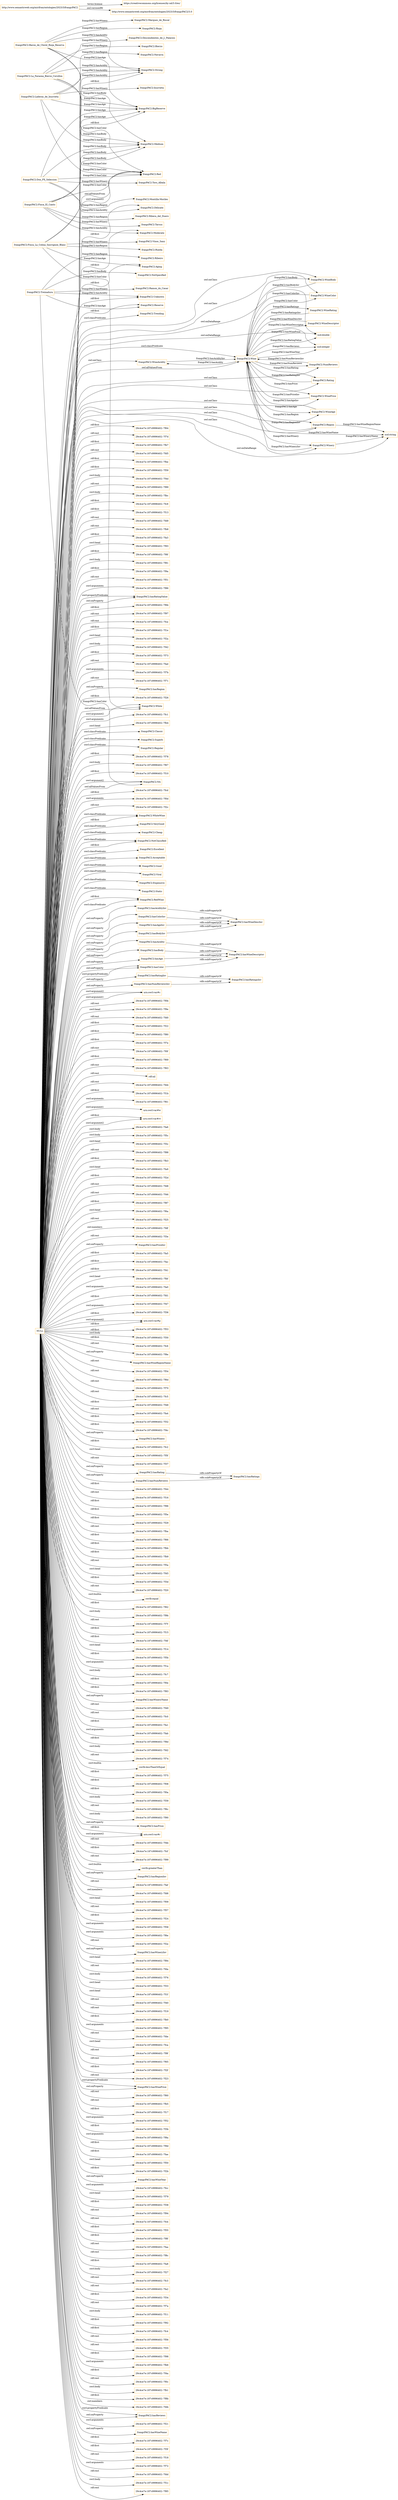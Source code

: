 digraph ar2dtool_diagram { 
rankdir=LR;
size="1501"
node [shape = rectangle, color="orange"]; "frangcPAC2:Trending" "frangcPAC2:WineAcidity" "frangcPAC2:NumReviews" "frangcPAC2:Aging" "frangcPAC2:Classic" "frangcPAC2:Rating" "frangcPAC2:Superb" "frangcPAC2:NotSpecified" "frangcPAC2:Medium" "frangcPAC2:Regular" "frangcPAC2:WinePrice" "frangcPAC2:WineAge" "frangcPAC2:Unknown" "frangcPAC2:WhiteWine" "frangcPAC2:Moderate" "frangcPAC2:VeryGood" "frangcPAC2:Region" "frangcPAC2:Wine" "frangcPAC2:Cheap" "frangcPAC2:NotClassified" "frangcPAC2:Excellent" "frangcPAC2:Acceptable" "frangcPAC2:NA" "frangcPAC2:Good" "frangcPAC2:Red" "frangcPAC2:Delicate" "frangcPAC2:BigReserve" "frangcPAC2:WineDescriptor" "frangcPAC2:WineBody" "frangcPAC2:Strong" "frangcPAC2:WineColor" "frangcPAC2:Winery" "frangcPAC2:Reserve" "frangcPAC2:Viral" "frangcPAC2:Expensive" "frangcPAC2:Static" "frangcPAC2:WineRating" "frangcPAC2:RedWine" "frangcPAC2:White" ; /*classes style*/
	"frangcPAC2:hasBodyInv" -> "frangcPAC2:hasWineDescInv" [ label = "rdfs:subPropertyOf" ];
	"frangcPAC2:hasAcidityInv" -> "frangcPAC2:hasWineDescInv" [ label = "rdfs:subPropertyOf" ];
	"frangcPAC2:hasColor" -> "frangcPAC2:hasWineDescriptor" [ label = "rdfs:subPropertyOf" ];
	"frangcPAC2:hasAcidity" -> "frangcPAC2:hasWineDescriptor" [ label = "rdfs:subPropertyOf" ];
	"frangcPAC2:hasBody" -> "frangcPAC2:hasWineDescriptor" [ label = "rdfs:subPropertyOf" ];
	"frangcPAC2:Baron_de_Chirel_Rioja_Reserva" -> "frangcPAC2:Medium" [ label = "frangcPAC2:hasBody" ];
	"frangcPAC2:Baron_de_Chirel_Rioja_Reserva" -> "frangcPAC2:Red" [ label = "frangcPAC2:hasColor" ];
	"frangcPAC2:Baron_de_Chirel_Rioja_Reserva" -> "frangcPAC2:BigReserve" [ label = "frangcPAC2:hasAge" ];
	"frangcPAC2:Baron_de_Chirel_Rioja_Reserva" -> "frangcPAC2:Strong" [ label = "frangcPAC2:hasAcidity" ];
	"frangcPAC2:Baron_de_Chirel_Rioja_Reserva" -> "frangcPAC2:Rioja" [ label = "frangcPAC2:hasRegion" ];
	"frangcPAC2:Baron_de_Chirel_Rioja_Reserva" -> "frangcPAC2:Marques_de_Riscal" [ label = "frangcPAC2:hasWinery" ];
	"frangcPAC2:hasNumReviewsInv" -> "frangcPAC2:hasRatingsInv" [ label = "rdfs:subPropertyOf" ];
	"http://www.semanticweb.org/mirifran/ontologies/2023/3/frangcPAC2" -> "https://creativecommons.org/licenses/by-nd/3.0/es/" [ label = "terms:license" ];
	"http://www.semanticweb.org/mirifran/ontologies/2023/3/frangcPAC2" -> "http://www.semanticweb.org/mirifran/ontologies/2023/3/frangcPAC2/3.0" [ label = "owl:versionIRI" ];
	"frangcPAC2:La_Faraona_Bierzo_Corullon" -> "frangcPAC2:Red" [ label = "frangcPAC2:hasColor" ];
	"frangcPAC2:La_Faraona_Bierzo_Corullon" -> "frangcPAC2:Bierzo" [ label = "frangcPAC2:hasRegion" ];
	"frangcPAC2:La_Faraona_Bierzo_Corullon" -> "frangcPAC2:Medium" [ label = "frangcPAC2:hasBody" ];
	"frangcPAC2:La_Faraona_Bierzo_Corullon" -> "frangcPAC2:Strong" [ label = "frangcPAC2:hasAcidity" ];
	"frangcPAC2:La_Faraona_Bierzo_Corullon" -> "frangcPAC2:BigReserve" [ label = "frangcPAC2:hasAge" ];
	"frangcPAC2:La_Faraona_Bierzo_Corullon" -> "frangcPAC2:Descendientes_de_J._Palacios" [ label = "frangcPAC2:hasWinery" ];
	"NULL" -> "urn:swrl:var#c" [ label = "swrl:argument1" ];
	"NULL" -> "29c4ce7e:187c9996402:-7f0b" [ label = "rdf:rest" ];
	"NULL" -> "frangcPAC2:hasAcidityInv" [ label = "owl:onProperty" ];
	"NULL" -> "29c4ce7e:187c9996402:-7f9e" [ label = "swrl:head" ];
	"NULL" -> "29c4ce7e:187c9996402:-7fd0" [ label = "rdf:rest" ];
	"NULL" -> "frangcPAC2:Unknown" [ label = "rdf:first" ];
	"NULL" -> "29c4ce7e:187c9996402:-7f22" [ label = "rdf:first" ];
	"NULL" -> "29c4ce7e:187c9996402:-7f80" [ label = "rdf:first" ];
	"NULL" -> "frangcPAC2:NumReviews" [ label = "owl:onClass" ];
	"NULL" -> "29c4ce7e:187c9996402:-7f7e" [ label = "rdf:first" ];
	"NULL" -> "29c4ce7e:187c9996402:-7f0f" [ label = "rdf:rest" ];
	"NULL" -> "29c4ce7e:187c9996402:-7f69" [ label = "rdf:first" ];
	"NULL" -> "29c4ce7e:187c9996402:-7f63" [ label = "rdf:rest" ];
	"NULL" -> "rdf:nil" [ label = "rdf:rest" ];
	"NULL" -> "29c4ce7e:187c9996402:-7fd4" [ label = "rdf:rest" ];
	"NULL" -> "29c4ce7e:187c9996402:-7f1b" [ label = "rdf:first" ];
	"NULL" -> "29c4ce7e:187c9996402:-7f61" [ label = "swrl:arguments" ];
	"NULL" -> "frangcPAC2:Viral" [ label = "swrl:classPredicate" ];
	"NULL" -> "urn:swrl:var#w" [ label = "swrl:argument1" ];
	"NULL" -> "urn:swrl:var#rv" [ label = "swrl:argument2" ];
	"NULL" -> "29c4ce7e:187c9996402:-7fa6" [ label = "swrl:body" ];
	"NULL" -> "frangcPAC2:hasColor" [ label = "owl:onProperty" ];
	"NULL" -> "29c4ce7e:187c9996402:-7f5c" [ label = "swrl:body" ];
	"NULL" -> "29c4ce7e:187c9996402:-7f3c" [ label = "swrl:head" ];
	"NULL" -> "29c4ce7e:187c9996402:-7f88" [ label = "rdf:rest" ];
	"NULL" -> "29c4ce7e:187c9996402:-7fb3" [ label = "rdf:first" ];
	"NULL" -> "29c4ce7e:187c9996402:-7fa9" [ label = "swrl:head" ];
	"NULL" -> "29c4ce7e:187c9996402:-7f2d" [ label = "rdf:first" ];
	"NULL" -> "29c4ce7e:187c9996402:-7fd8" [ label = "rdf:rest" ];
	"NULL" -> "29c4ce7e:187c9996402:-7f46" [ label = "rdf:rest" ];
	"NULL" -> "frangcPAC2:Trending" [ label = "swrl:classPredicate" ];
	"NULL" -> "29c4ce7e:187c9996402:-7f87" [ label = "rdf:first" ];
	"NULL" -> "29c4ce7e:187c9996402:-7f6a" [ label = "swrl:head" ];
	"NULL" -> "29c4ce7e:187c9996402:-7f25" [ label = "rdf:rest" ];
	"NULL" -> "frangcPAC2:Good" [ label = "swrl:classPredicate" ];
	"NULL" -> "29c4ce7e:187c9996402:-7fdf" [ label = "owl:members" ];
	"NULL" -> "29c4ce7e:187c9996402:-7f3e" [ label = "rdf:rest" ];
	"NULL" -> "frangcPAC2:Classic" [ label = "swrl:classPredicate" ];
	"NULL" -> "frangcPAC2:hasPriceInv" [ label = "owl:onProperty" ];
	"NULL" -> "29c4ce7e:187c9996402:-7fa5" [ label = "rdf:first" ];
	"NULL" -> "frangcPAC2:BigReserve" [ label = "rdf:first" ];
	"NULL" -> "29c4ce7e:187c9996402:-7fac" [ label = "rdf:first" ];
	"NULL" -> "frangcPAC2:Wine" [ label = "swrl:classPredicate" ];
	"NULL" -> "29c4ce7e:187c9996402:-7f41" [ label = "rdf:first" ];
	"NULL" -> "frangcPAC2:Moderate" [ label = "rdf:first" ];
	"NULL" -> "29c4ce7e:187c9996402:-7fbf" [ label = "swrl:head" ];
	"NULL" -> "29c4ce7e:187c9996402:-7fa0" [ label = "swrl:arguments" ];
	"NULL" -> "frangcPAC2:WineColor" [ label = "owl:onClass" ];
	"NULL" -> "29c4ce7e:187c9996402:-7fd1" [ label = "rdf:first" ];
	"NULL" -> "29c4ce7e:187c9996402:-7f47" [ label = "swrl:arguments" ];
	"NULL" -> "29c4ce7e:187c9996402:-7f36" [ label = "rdf:first" ];
	"NULL" -> "urn:swrl:var#p" [ label = "rdf:first" ];
	"NULL" -> "29c4ce7e:187c9996402:-7f53" [ label = "rdf:first" ];
	"NULL" -> "frangcPAC2:RedWine" [ label = "swrl:classPredicate" ];
	"NULL" -> "29c4ce7e:187c9996402:-7f30" [ label = "swrl:body" ];
	"NULL" -> "29c4ce7e:187c9996402:-7fc6" [ label = "rdf:first" ];
	"NULL" -> "29c4ce7e:187c9996402:-7f8e" [ label = "rdf:rest" ];
	"NULL" -> "xsd:double" [ label = "owl:onDataRange" ];
	"NULL" -> "frangcPAC2:hasWineRegionName" [ label = "owl:onProperty" ];
	"NULL" -> "29c4ce7e:187c9996402:-7f54" [ label = "rdf:rest" ];
	"NULL" -> "29c4ce7e:187c9996402:-7f6d" [ label = "rdf:rest" ];
	"NULL" -> "29c4ce7e:187c9996402:-7f70" [ label = "rdf:rest" ];
	"NULL" -> "29c4ce7e:187c9996402:-7fc5" [ label = "rdf:rest" ];
	"NULL" -> "frangcPAC2:WinePrice" [ label = "owl:onClass" ];
	"NULL" -> "29c4ce7e:187c9996402:-7f48" [ label = "rdf:first" ];
	"NULL" -> "29c4ce7e:187c9996402:-7fa4" [ label = "rdf:rest" ];
	"NULL" -> "frangcPAC2:VeryGood" [ label = "swrl:classPredicate" ];
	"NULL" -> "29c4ce7e:187c9996402:-7f32" [ label = "rdf:first" ];
	"NULL" -> "29c4ce7e:187c9996402:-7f4c" [ label = "rdf:first" ];
	"NULL" -> "frangcPAC2:hasWinery" [ label = "owl:onProperty" ];
	"NULL" -> "29c4ce7e:187c9996402:-7fc2" [ label = "rdf:first" ];
	"NULL" -> "29c4ce7e:187c9996402:-7f5f" [ label = "swrl:head" ];
	"NULL" -> "29c4ce7e:187c9996402:-7f37" [ label = "rdf:rest" ];
	"NULL" -> "frangcPAC2:hasNumReviews" [ label = "owl:onProperty" ];
	"NULL" -> "frangcPAC2:Delicate" [ label = "rdf:first" ];
	"NULL" -> "29c4ce7e:187c9996402:-7f44" [ label = "rdf:first" ];
	"NULL" -> "29c4ce7e:187c9996402:-7f16" [ label = "rdf:rest" ];
	"NULL" -> "29c4ce7e:187c9996402:-7f96" [ label = "rdf:first" ];
	"NULL" -> "29c4ce7e:187c9996402:-7f5e" [ label = "rdf:first" ];
	"NULL" -> "urn:swrl:var#p" [ label = "swrl:argument2" ];
	"NULL" -> "29c4ce7e:187c9996402:-7f29" [ label = "rdf:first" ];
	"NULL" -> "29c4ce7e:187c9996402:-7fba" [ label = "rdf:rest" ];
	"NULL" -> "29c4ce7e:187c9996402:-7f66" [ label = "rdf:first" ];
	"NULL" -> "29c4ce7e:187c9996402:-7fbb" [ label = "rdf:first" ];
	"NULL" -> "29c4ce7e:187c9996402:-7fb9" [ label = "rdf:first" ];
	"NULL" -> "frangcPAC2:hasRating" [ label = "owl:onProperty" ];
	"NULL" -> "29c4ce7e:187c9996402:-7f5a" [ label = "rdf:rest" ];
	"NULL" -> "29c4ce7e:187c9996402:-7f45" [ label = "swrl:head" ];
	"NULL" -> "29c4ce7e:187c9996402:-7f3d" [ label = "rdf:first" ];
	"NULL" -> "29c4ce7e:187c9996402:-7f20" [ label = "rdf:rest" ];
	"NULL" -> "swrlb:equal" [ label = "swrl:builtin" ];
	"NULL" -> "xsd:string" [ label = "owl:onDataRange" ];
	"NULL" -> "29c4ce7e:187c9996402:-7f62" [ label = "rdf:first" ];
	"NULL" -> "frangcPAC2:White" [ label = "owl:allValuesFrom" ];
	"NULL" -> "29c4ce7e:187c9996402:-7f9b" [ label = "swrl:body" ];
	"NULL" -> "frangcPAC2:hasBodyInv" [ label = "owl:onProperty" ];
	"NULL" -> "29c4ce7e:187c9996402:-7f7f" [ label = "rdf:rest" ];
	"NULL" -> "29c4ce7e:187c9996402:-7f15" [ label = "rdf:first" ];
	"NULL" -> "29c4ce7e:187c9996402:-7f4f" [ label = "rdf:first" ];
	"NULL" -> "29c4ce7e:187c9996402:-7f14" [ label = "swrl:head" ];
	"NULL" -> "frangcPAC2:WineAcidity" [ label = "owl:onClass" ];
	"NULL" -> "frangcPAC2:hasBody" [ label = "owl:onProperty" ];
	"NULL" -> "frangcPAC2:hasColorInv" [ label = "owl:onProperty" ];
	"NULL" -> "29c4ce7e:187c9996402:-7f5b" [ label = "rdf:first" ];
	"NULL" -> "frangcPAC2:WineBody" [ label = "owl:onClass" ];
	"NULL" -> "29c4ce7e:187c9996402:-7f1a" [ label = "swrl:arguments" ];
	"NULL" -> "29c4ce7e:187c9996402:-7fc7" [ label = "swrl:body" ];
	"NULL" -> "29c4ce7e:187c9996402:-7f0e" [ label = "rdf:first" ];
	"NULL" -> "frangcPAC2:hasAgeInv" [ label = "owl:onProperty" ];
	"NULL" -> "29c4ce7e:187c9996402:-7f83" [ label = "rdf:first" ];
	"NULL" -> "frangcPAC2:hasWineryName" [ label = "owl:onProperty" ];
	"NULL" -> "29c4ce7e:187c9996402:-7f49" [ label = "rdf:rest" ];
	"NULL" -> "29c4ce7e:187c9996402:-7fc0" [ label = "rdf:rest" ];
	"NULL" -> "frangcPAC2:NotClassified" [ label = "rdf:first" ];
	"NULL" -> "frangcPAC2:Wine" [ label = "owl:allValuesFrom" ];
	"NULL" -> "29c4ce7e:187c9996402:-7fa1" [ label = "rdf:first" ];
	"NULL" -> "29c4ce7e:187c9996402:-7fab" [ label = "swrl:arguments" ];
	"NULL" -> "29c4ce7e:187c9996402:-7f8d" [ label = "rdf:first" ];
	"NULL" -> "29c4ce7e:187c9996402:-7fd2" [ label = "swrl:body" ];
	"NULL" -> "29c4ce7e:187c9996402:-7f74" [ label = "rdf:rest" ];
	"NULL" -> "swrlb:lessThanOrEqual" [ label = "swrl:builtin" ];
	"NULL" -> "29c4ce7e:187c9996402:-7f75" [ label = "rdf:first" ];
	"NULL" -> "29c4ce7e:187c9996402:-7f08" [ label = "rdf:first" ];
	"NULL" -> "29c4ce7e:187c9996402:-7f0a" [ label = "rdf:first" ];
	"NULL" -> "frangcPAC2:hasAcidity" [ label = "owl:onProperty" ];
	"NULL" -> "29c4ce7e:187c9996402:-7f39" [ label = "swrl:body" ];
	"NULL" -> "29c4ce7e:187c9996402:-7f6c" [ label = "rdf:rest" ];
	"NULL" -> "29c4ce7e:187c9996402:-7f90" [ label = "swrl:body" ];
	"NULL" -> "frangcPAC2:hasPrice" [ label = "owl:onProperty" ];
	"NULL" -> "urn:swrl:var#r" [ label = "swrl:argument2" ];
	"NULL" -> "29c4ce7e:187c9996402:-7f4b" [ label = "rdf:rest" ];
	"NULL" -> "29c4ce7e:187c9996402:-7fcf" [ label = "rdf:first" ];
	"NULL" -> "29c4ce7e:187c9996402:-7f99" [ label = "rdf:rest" ];
	"NULL" -> "swrlb:greaterThan" [ label = "swrl:builtin" ];
	"NULL" -> "frangcPAC2:hasRegionInv" [ label = "owl:onProperty" ];
	"NULL" -> "29c4ce7e:187c9996402:-7faf" [ label = "rdf:rest" ];
	"NULL" -> "29c4ce7e:187c9996402:-7fd6" [ label = "owl:members" ];
	"NULL" -> "29c4ce7e:187c9996402:-7f09" [ label = "swrl:head" ];
	"NULL" -> "29c4ce7e:187c9996402:-7f57" [ label = "rdf:rest" ];
	"NULL" -> "frangcPAC2:NotClassified" [ label = "swrl:classPredicate" ];
	"NULL" -> "29c4ce7e:187c9996402:-7f24" [ label = "rdf:first" ];
	"NULL" -> "29c4ce7e:187c9996402:-7f58" [ label = "swrl:arguments" ];
	"NULL" -> "frangcPAC2:Acceptable" [ label = "swrl:classPredicate" ];
	"NULL" -> "frangcPAC2:Aging" [ label = "rdf:first" ];
	"NULL" -> "29c4ce7e:187c9996402:-7f6e" [ label = "swrl:arguments" ];
	"NULL" -> "frangcPAC2:Superb" [ label = "swrl:classPredicate" ];
	"NULL" -> "29c4ce7e:187c9996402:-7f2e" [ label = "rdf:rest" ];
	"NULL" -> "frangcPAC2:hasWineryInv" [ label = "owl:onProperty" ];
	"NULL" -> "29c4ce7e:187c9996402:-7f84" [ label = "swrl:head" ];
	"NULL" -> "29c4ce7e:187c9996402:-7fda" [ label = "rdf:rest" ];
	"NULL" -> "frangcPAC2:NA" [ label = "swrl:argument2" ];
	"NULL" -> "29c4ce7e:187c9996402:-7f76" [ label = "swrl:body" ];
	"NULL" -> "29c4ce7e:187c9996402:-7f33" [ label = "swrl:head" ];
	"NULL" -> "29c4ce7e:187c9996402:-7f1f" [ label = "swrl:head" ];
	"NULL" -> "29c4ce7e:187c9996402:-7f40" [ label = "rdf:rest" ];
	"NULL" -> "29c4ce7e:187c9996402:-7f19" [ label = "rdf:rest" ];
	"NULL" -> "29c4ce7e:187c9996402:-7fb0" [ label = "rdf:first" ];
	"NULL" -> "29c4ce7e:187c9996402:-7f95" [ label = "swrl:arguments" ];
	"NULL" -> "29c4ce7e:187c9996402:-7fde" [ label = "rdf:rest" ];
	"NULL" -> "frangcPAC2:Winery" [ label = "owl:onClass" ];
	"NULL" -> "29c4ce7e:187c9996402:-7fca" [ label = "swrl:head" ];
	"NULL" -> "29c4ce7e:187c9996402:-7f9f" [ label = "rdf:rest" ];
	"NULL" -> "29c4ce7e:187c9996402:-7f65" [ label = "rdf:rest" ];
	"NULL" -> "29c4ce7e:187c9996402:-7f2f" [ label = "rdf:first" ];
	"NULL" -> "29c4ce7e:187c9996402:-7f23" [ label = "rdf:rest" ];
	"NULL" -> "frangcPAC2:hasWinePrice" [ label = "owl:onProperty" ];
	"NULL" -> "29c4ce7e:187c9996402:-7f60" [ label = "rdf:rest" ];
	"NULL" -> "29c4ce7e:187c9996402:-7fb5" [ label = "rdf:rest" ];
	"NULL" -> "29c4ce7e:187c9996402:-7f17" [ label = "rdf:first" ];
	"NULL" -> "29c4ce7e:187c9996402:-7f52" [ label = "swrl:arguments" ];
	"NULL" -> "29c4ce7e:187c9996402:-7f3b" [ label = "rdf:first" ];
	"NULL" -> "29c4ce7e:187c9996402:-7f8a" [ label = "swrl:arguments" ];
	"NULL" -> "29c4ce7e:187c9996402:-7f9d" [ label = "rdf:first" ];
	"NULL" -> "29c4ce7e:187c9996402:-7fae" [ label = "rdf:first" ];
	"NULL" -> "29c4ce7e:187c9996402:-7f50" [ label = "swrl:head" ];
	"NULL" -> "29c4ce7e:187c9996402:-7f2b" [ label = "rdf:first" ];
	"NULL" -> "frangcPAC2:hasWineYear" [ label = "owl:onProperty" ];
	"NULL" -> "29c4ce7e:187c9996402:-7fcc" [ label = "swrl:arguments" ];
	"NULL" -> "frangcPAC2:Excellent" [ label = "swrl:classPredicate" ];
	"NULL" -> "frangcPAC2:hasNumReviewsInv" [ label = "owl:onProperty" ];
	"NULL" -> "29c4ce7e:187c9996402:-7f79" [ label = "swrl:head" ];
	"NULL" -> "urn:swrl:var#rv" [ label = "rdf:first" ];
	"NULL" -> "29c4ce7e:187c9996402:-7f38" [ label = "rdf:first" ];
	"NULL" -> "urn:swrl:var#r" [ label = "rdf:first" ];
	"NULL" -> "29c4ce7e:187c9996402:-7f94" [ label = "rdf:rest" ];
	"NULL" -> "frangcPAC2:Regular" [ label = "swrl:classPredicate" ];
	"NULL" -> "29c4ce7e:187c9996402:-7fcb" [ label = "rdf:rest" ];
	"NULL" -> "29c4ce7e:187c9996402:-7f55" [ label = "rdf:first" ];
	"NULL" -> "29c4ce7e:187c9996402:-7f8f" [ label = "rdf:first" ];
	"NULL" -> "29c4ce7e:187c9996402:-7faa" [ label = "rdf:rest" ];
	"NULL" -> "29c4ce7e:187c9996402:-7f8c" [ label = "rdf:rest" ];
	"NULL" -> "29c4ce7e:187c9996402:-7fa8" [ label = "rdf:first" ];
	"NULL" -> "29c4ce7e:187c9996402:-7f27" [ label = "swrl:body" ];
	"NULL" -> "29c4ce7e:187c9996402:-7fc3" [ label = "rdf:rest" ];
	"NULL" -> "29c4ce7e:187c9996402:-7fa2" [ label = "rdf:rest" ];
	"NULL" -> "29c4ce7e:187c9996402:-7f34" [ label = "rdf:first" ];
	"NULL" -> "xsd:integer" [ label = "owl:onDataRange" ];
	"NULL" -> "29c4ce7e:187c9996402:-7f7a" [ label = "rdf:rest" ];
	"NULL" -> "29c4ce7e:187c9996402:-7f11" [ label = "swrl:body" ];
	"NULL" -> "29c4ce7e:187c9996402:-7f92" [ label = "rdf:first" ];
	"NULL" -> "frangcPAC2:Expensive" [ label = "swrl:classPredicate" ];
	"NULL" -> "29c4ce7e:187c9996402:-7fc4" [ label = "rdf:first" ];
	"NULL" -> "29c4ce7e:187c9996402:-7f56" [ label = "rdf:rest" ];
	"NULL" -> "29c4ce7e:187c9996402:-7f35" [ label = "rdf:rest" ];
	"NULL" -> "29c4ce7e:187c9996402:-7f98" [ label = "rdf:first" ];
	"NULL" -> "29c4ce7e:187c9996402:-7fb6" [ label = "swrl:arguments" ];
	"NULL" -> "29c4ce7e:187c9996402:-7f4a" [ label = "rdf:first" ];
	"NULL" -> "29c4ce7e:187c9996402:-7f0c" [ label = "rdf:rest" ];
	"NULL" -> "29c4ce7e:187c9996402:-7fb1" [ label = "swrl:body" ];
	"NULL" -> "29c4ce7e:187c9996402:-7f8b" [ label = "rdf:first" ];
	"NULL" -> "frangcPAC2:Red" [ label = "swrl:argument2" ];
	"NULL" -> "29c4ce7e:187c9996402:-7fdb" [ label = "owl:members" ];
	"NULL" -> "frangcPAC2:hasReviews" [ label = "owl:onProperty" ];
	"NULL" -> "29c4ce7e:187c9996402:-7f21" [ label = "swrl:arguments" ];
	"NULL" -> "frangcPAC2:hasWineName" [ label = "owl:onProperty" ];
	"NULL" -> "29c4ce7e:187c9996402:-7f7c" [ label = "rdf:first" ];
	"NULL" -> "29c4ce7e:187c9996402:-7f3f" [ label = "rdf:first" ];
	"NULL" -> "29c4ce7e:187c9996402:-7f18" [ label = "rdf:rest" ];
	"NULL" -> "frangcPAC2:hasWinePrice" [ label = "swrl:propertyPredicate" ];
	"NULL" -> "29c4ce7e:187c9996402:-7f72" [ label = "swrl:arguments" ];
	"NULL" -> "29c4ce7e:187c9996402:-7fdd" [ label = "rdf:rest" ];
	"NULL" -> "29c4ce7e:187c9996402:-7f1c" [ label = "swrl:body" ];
	"NULL" -> "29c4ce7e:187c9996402:-7f85" [ label = "rdf:rest" ];
	"NULL" -> "frangcPAC2:Static" [ label = "swrl:classPredicate" ];
	"NULL" -> "frangcPAC2:Region" [ label = "owl:onClass" ];
	"NULL" -> "29c4ce7e:187c9996402:-7f64" [ label = "rdf:first" ];
	"NULL" -> "29c4ce7e:187c9996402:-7f7d" [ label = "rdf:rest" ];
	"NULL" -> "29c4ce7e:187c9996402:-7fb7" [ label = "rdf:first" ];
	"NULL" -> "29c4ce7e:187c9996402:-7fd5" [ label = "rdf:rest" ];
	"NULL" -> "frangcPAC2:NA" [ label = "owl:allValuesFrom" ];
	"NULL" -> "frangcPAC2:White" [ label = "swrl:argument2" ];
	"NULL" -> "frangcPAC2:WineAge" [ label = "owl:onClass" ];
	"NULL" -> "29c4ce7e:187c9996402:-7fbe" [ label = "rdf:first" ];
	"NULL" -> "29c4ce7e:187c9996402:-7f59" [ label = "rdf:first" ];
	"NULL" -> "29c4ce7e:187c9996402:-7f4d" [ label = "swrl:body" ];
	"NULL" -> "urn:swrl:var#c" [ label = "swrl:argument2" ];
	"NULL" -> "frangcPAC2:RedWine" [ label = "rdf:first" ];
	"NULL" -> "29c4ce7e:187c9996402:-7f89" [ label = "rdf:rest" ];
	"NULL" -> "29c4ce7e:187c9996402:-7fbc" [ label = "swrl:body" ];
	"NULL" -> "29c4ce7e:187c9996402:-7fc9" [ label = "rdf:first" ];
	"NULL" -> "frangcPAC2:Rating" [ label = "owl:onClass" ];
	"NULL" -> "29c4ce7e:187c9996402:-7f13" [ label = "rdf:first" ];
	"NULL" -> "29c4ce7e:187c9996402:-7fd9" [ label = "rdf:rest" ];
	"NULL" -> "frangcPAC2:hasRatingInv" [ label = "owl:onProperty" ];
	"NULL" -> "frangcPAC2:WhiteWine" [ label = "rdf:first" ];
	"NULL" -> "29c4ce7e:187c9996402:-7fb8" [ label = "rdf:rest" ];
	"NULL" -> "frangcPAC2:Cheap" [ label = "swrl:classPredicate" ];
	"NULL" -> "29c4ce7e:187c9996402:-7fa3" [ label = "rdf:first" ];
	"NULL" -> "29c4ce7e:187c9996402:-7f93" [ label = "swrl:head" ];
	"NULL" -> "29c4ce7e:187c9996402:-7f6f" [ label = "rdf:first" ];
	"NULL" -> "29c4ce7e:187c9996402:-7f81" [ label = "swrl:body" ];
	"NULL" -> "29c4ce7e:187c9996402:-7f9a" [ label = "rdf:first" ];
	"NULL" -> "frangcPAC2:hasReviews" [ label = "swrl:propertyPredicate" ];
	"NULL" -> "29c4ce7e:187c9996402:-7f51" [ label = "rdf:rest" ];
	"NULL" -> "29c4ce7e:187c9996402:-7f86" [ label = "swrl:arguments" ];
	"NULL" -> "frangcPAC2:hasRatingValue" [ label = "owl:onProperty" ];
	"NULL" -> "frangcPAC2:WhiteWine" [ label = "swrl:classPredicate" ];
	"NULL" -> "29c4ce7e:187c9996402:-7f6b" [ label = "rdf:first" ];
	"NULL" -> "29c4ce7e:187c9996402:-7f97" [ label = "rdf:rest" ];
	"NULL" -> "frangcPAC2:hasColor" [ label = "swrl:propertyPredicate" ];
	"NULL" -> "frangcPAC2:Reserve" [ label = "rdf:first" ];
	"NULL" -> "29c4ce7e:187c9996402:-7fce" [ label = "rdf:rest" ];
	"NULL" -> "29c4ce7e:187c9996402:-7f1e" [ label = "rdf:first" ];
	"NULL" -> "29c4ce7e:187c9996402:-7f2a" [ label = "swrl:head" ];
	"NULL" -> "29c4ce7e:187c9996402:-7f42" [ label = "swrl:body" ];
	"NULL" -> "29c4ce7e:187c9996402:-7f73" [ label = "rdf:first" ];
	"NULL" -> "29c4ce7e:187c9996402:-7fad" [ label = "rdf:rest" ];
	"NULL" -> "29c4ce7e:187c9996402:-7f7b" [ label = "swrl:arguments" ];
	"NULL" -> "29c4ce7e:187c9996402:-7f71" [ label = "rdf:rest" ];
	"NULL" -> "frangcPAC2:hasRegion" [ label = "owl:onProperty" ];
	"NULL" -> "frangcPAC2:hasAge" [ label = "owl:onProperty" ];
	"NULL" -> "29c4ce7e:187c9996402:-7f26" [ label = "rdf:first" ];
	"NULL" -> "29c4ce7e:187c9996402:-7fc1" [ label = "swrl:arguments" ];
	"NULL" -> "29c4ce7e:187c9996402:-7fb4" [ label = "swrl:head" ];
	"NULL" -> "29c4ce7e:187c9996402:-7f78" [ label = "rdf:first" ];
	"NULL" -> "29c4ce7e:187c9996402:-7f67" [ label = "swrl:body" ];
	"NULL" -> "frangcPAC2:Red" [ label = "owl:allValuesFrom" ];
	"NULL" -> "29c4ce7e:187c9996402:-7f10" [ label = "rdf:first" ];
	"NULL" -> "29c4ce7e:187c9996402:-7fcd" [ label = "rdf:first" ];
	"NULL" -> "frangcPAC2:hasRatingValue" [ label = "swrl:propertyPredicate" ];
	"NULL" -> "frangcPAC2:Strong" [ label = "rdf:first" ];
	"NULL" -> "29c4ce7e:187c9996402:-7f0d" [ label = "swrl:arguments" ];
	"NULL" -> "29c4ce7e:187c9996402:-7f2c" [ label = "rdf:rest" ];
	"frangcPAC2:hasColorInv" -> "frangcPAC2:hasWineDescInv" [ label = "rdfs:subPropertyOf" ];
	"frangcPAC2:Finca_La_Colina_Sauvignon_Blanc" -> "frangcPAC2:Vinos_Sanz" [ label = "frangcPAC2:hasWinery" ];
	"frangcPAC2:Finca_La_Colina_Sauvignon_Blanc" -> "frangcPAC2:Aging" [ label = "frangcPAC2:hasAge" ];
	"frangcPAC2:Finca_La_Colina_Sauvignon_Blanc" -> "frangcPAC2:Strong" [ label = "frangcPAC2:hasAcidity" ];
	"frangcPAC2:Finca_La_Colina_Sauvignon_Blanc" -> "frangcPAC2:Medium" [ label = "frangcPAC2:hasBody" ];
	"frangcPAC2:Finca_La_Colina_Sauvignon_Blanc" -> "frangcPAC2:White" [ label = "frangcPAC2:hasColor" ];
	"frangcPAC2:Finca_La_Colina_Sauvignon_Blanc" -> "frangcPAC2:Rueda" [ label = "frangcPAC2:hasRegion" ];
	"frangcPAC2:hasNumReviews" -> "frangcPAC2:hasRatings" [ label = "rdfs:subPropertyOf" ];
	"frangcPAC2:hasAge" -> "frangcPAC2:hasWineDescriptor" [ label = "rdfs:subPropertyOf" ];
	"frangcPAC2:hasRatingInv" -> "frangcPAC2:hasRatingsInv" [ label = "rdfs:subPropertyOf" ];
	"frangcPAC2:Laderas_de_Inurrieta" -> "frangcPAC2:Strong" [ label = "frangcPAC2:hasAcidity" ];
	"frangcPAC2:Laderas_de_Inurrieta" -> "frangcPAC2:Inurrieta" [ label = "frangcPAC2:hasWinery" ];
	"frangcPAC2:Laderas_de_Inurrieta" -> "frangcPAC2:BigReserve" [ label = "frangcPAC2:hasAge" ];
	"frangcPAC2:Laderas_de_Inurrieta" -> "frangcPAC2:Red" [ label = "frangcPAC2:hasColor" ];
	"frangcPAC2:Laderas_de_Inurrieta" -> "frangcPAC2:Medium" [ label = "frangcPAC2:hasBody" ];
	"frangcPAC2:Laderas_de_Inurrieta" -> "frangcPAC2:Navarra" [ label = "frangcPAC2:hasRegion" ];
	"frangcPAC2:Don_PX_Seleccion" -> "frangcPAC2:Red" [ label = "frangcPAC2:hasColor" ];
	"frangcPAC2:Don_PX_Seleccion" -> "frangcPAC2:Medium" [ label = "frangcPAC2:hasBody" ];
	"frangcPAC2:Don_PX_Seleccion" -> "frangcPAC2:Delicate" [ label = "frangcPAC2:hasAcidity" ];
	"frangcPAC2:Don_PX_Seleccion" -> "frangcPAC2:Toro_Albala" [ label = "frangcPAC2:hasWinery" ];
	"frangcPAC2:Don_PX_Seleccion" -> "frangcPAC2:Montilla-Moriles" [ label = "frangcPAC2:hasRegion" ];
	"frangcPAC2:Don_PX_Seleccion" -> "frangcPAC2:BigReserve" [ label = "frangcPAC2:hasAge" ];
	"frangcPAC2:hasAgeInv" -> "frangcPAC2:hasWineDescInv" [ label = "rdfs:subPropertyOf" ];
	"frangcPAC2:Treixadura" -> "frangcPAC2:Ramon_do_Casar" [ label = "frangcPAC2:hasWinery" ];
	"frangcPAC2:Treixadura" -> "frangcPAC2:NA" [ label = "frangcPAC2:hasColor" ];
	"frangcPAC2:Treixadura" -> "frangcPAC2:Ribeiro" [ label = "frangcPAC2:hasRegion" ];
	"frangcPAC2:Treixadura" -> "frangcPAC2:Reserve" [ label = "frangcPAC2:hasAge" ];
	"frangcPAC2:Treixadura" -> "frangcPAC2:Unknown" [ label = "frangcPAC2:hasAcidity" ];
	"frangcPAC2:Treixadura" -> "frangcPAC2:NotSpecified" [ label = "frangcPAC2:hasBody" ];
	"frangcPAC2:hasRating" -> "frangcPAC2:hasRatings" [ label = "rdfs:subPropertyOf" ];
	"frangcPAC2:Finca_El_Canto" -> "frangcPAC2:Moderate" [ label = "frangcPAC2:hasAcidity" ];
	"frangcPAC2:Finca_El_Canto" -> "frangcPAC2:Ribera_del_Duero" [ label = "frangcPAC2:hasRegion" ];
	"frangcPAC2:Finca_El_Canto" -> "frangcPAC2:BigReserve" [ label = "frangcPAC2:hasAge" ];
	"frangcPAC2:Finca_El_Canto" -> "frangcPAC2:Tarsus" [ label = "frangcPAC2:hasWinery" ];
	"frangcPAC2:Finca_El_Canto" -> "frangcPAC2:Medium" [ label = "frangcPAC2:hasBody" ];
	"frangcPAC2:Finca_El_Canto" -> "frangcPAC2:Red" [ label = "frangcPAC2:hasColor" ];
	"frangcPAC2:Wine" -> "frangcPAC2:Winery" [ label = "frangcPAC2:hasWinery" ];
	"frangcPAC2:Wine" -> "xsd:integer" [ label = "frangcPAC2:hasReviews" ];
	"frangcPAC2:WineDescriptor" -> "frangcPAC2:Wine" [ label = "frangcPAC2:hasWineDescInv" ];
	"frangcPAC2:Region" -> "xsd:string" [ label = "frangcPAC2:hasWineRegionName" ];
	"frangcPAC2:Region" -> "frangcPAC2:Wine" [ label = "frangcPAC2:hasRegionInv" ];
	"frangcPAC2:Wine" -> "xsd:double" [ label = "frangcPAC2:hasWinePrice" ];
	"frangcPAC2:Wine" -> "xsd:double" [ label = "frangcPAC2:hasRatingValue" ];
	"frangcPAC2:Wine" -> "frangcPAC2:WineDescriptor" [ label = "frangcPAC2:hasWineDescriptor" ];
	"frangcPAC2:Wine" -> "frangcPAC2:WineRating" [ label = "frangcPAC2:hasRatings" ];
	"frangcPAC2:Wine" -> "frangcPAC2:WineAge" [ label = "frangcPAC2:hasAge" ];
	"frangcPAC2:WineColor" -> "frangcPAC2:Wine" [ label = "frangcPAC2:hasColorInv" ];
	"frangcPAC2:WineAcidity" -> "frangcPAC2:Wine" [ label = "frangcPAC2:hasAcidityInv" ];
	"frangcPAC2:Wine" -> "frangcPAC2:WineBody" [ label = "frangcPAC2:hasBody" ];
	"frangcPAC2:WineAge" -> "frangcPAC2:Wine" [ label = "frangcPAC2:hasAgeInv" ];
	"frangcPAC2:Wine" -> "frangcPAC2:WinePrice" [ label = "frangcPAC2:hasPrice" ];
	"frangcPAC2:Wine" -> "frangcPAC2:NumReviews" [ label = "frangcPAC2:hasNumReviews" ];
	"frangcPAC2:Wine" -> "xsd:integer" [ label = "frangcPAC2:hasWineYear" ];
	"frangcPAC2:Rating" -> "frangcPAC2:Wine" [ label = "frangcPAC2:hasRatingInv" ];
	"frangcPAC2:Wine" -> "frangcPAC2:WineAcidity" [ label = "frangcPAC2:hasAcidity" ];
	"frangcPAC2:NumReviews" -> "frangcPAC2:Wine" [ label = "frangcPAC2:hasNumReviewsInv" ];
	"frangcPAC2:WineBody" -> "frangcPAC2:Wine" [ label = "frangcPAC2:hasBodyInv" ];
	"frangcPAC2:Wine" -> "frangcPAC2:Region" [ label = "frangcPAC2:hasRegion" ];
	"frangcPAC2:WineRating" -> "frangcPAC2:Wine" [ label = "frangcPAC2:hasRatingsInv" ];
	"frangcPAC2:Winery" -> "frangcPAC2:Wine" [ label = "frangcPAC2:hasWineryInv" ];
	"frangcPAC2:WinePrice" -> "frangcPAC2:Wine" [ label = "frangcPAC2:hasPriceInv" ];
	"frangcPAC2:Wine" -> "xsd:string" [ label = "frangcPAC2:hasWineName" ];
	"frangcPAC2:Wine" -> "frangcPAC2:WineColor" [ label = "frangcPAC2:hasColor" ];
	"frangcPAC2:Wine" -> "frangcPAC2:Rating" [ label = "frangcPAC2:hasRating" ];
	"frangcPAC2:Winery" -> "xsd:string" [ label = "frangcPAC2:hasWineryName" ];

}
